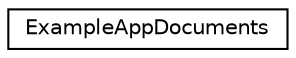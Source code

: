 digraph "Graphical Class Hierarchy"
{
 // LATEX_PDF_SIZE
  edge [fontname="Helvetica",fontsize="10",labelfontname="Helvetica",labelfontsize="10"];
  node [fontname="Helvetica",fontsize="10",shape=record];
  rankdir="LR";
  Node0 [label="ExampleAppDocuments",height=0.2,width=0.4,color="black", fillcolor="white", style="filled",URL="$structExampleAppDocuments.html",tooltip=" "];
}
